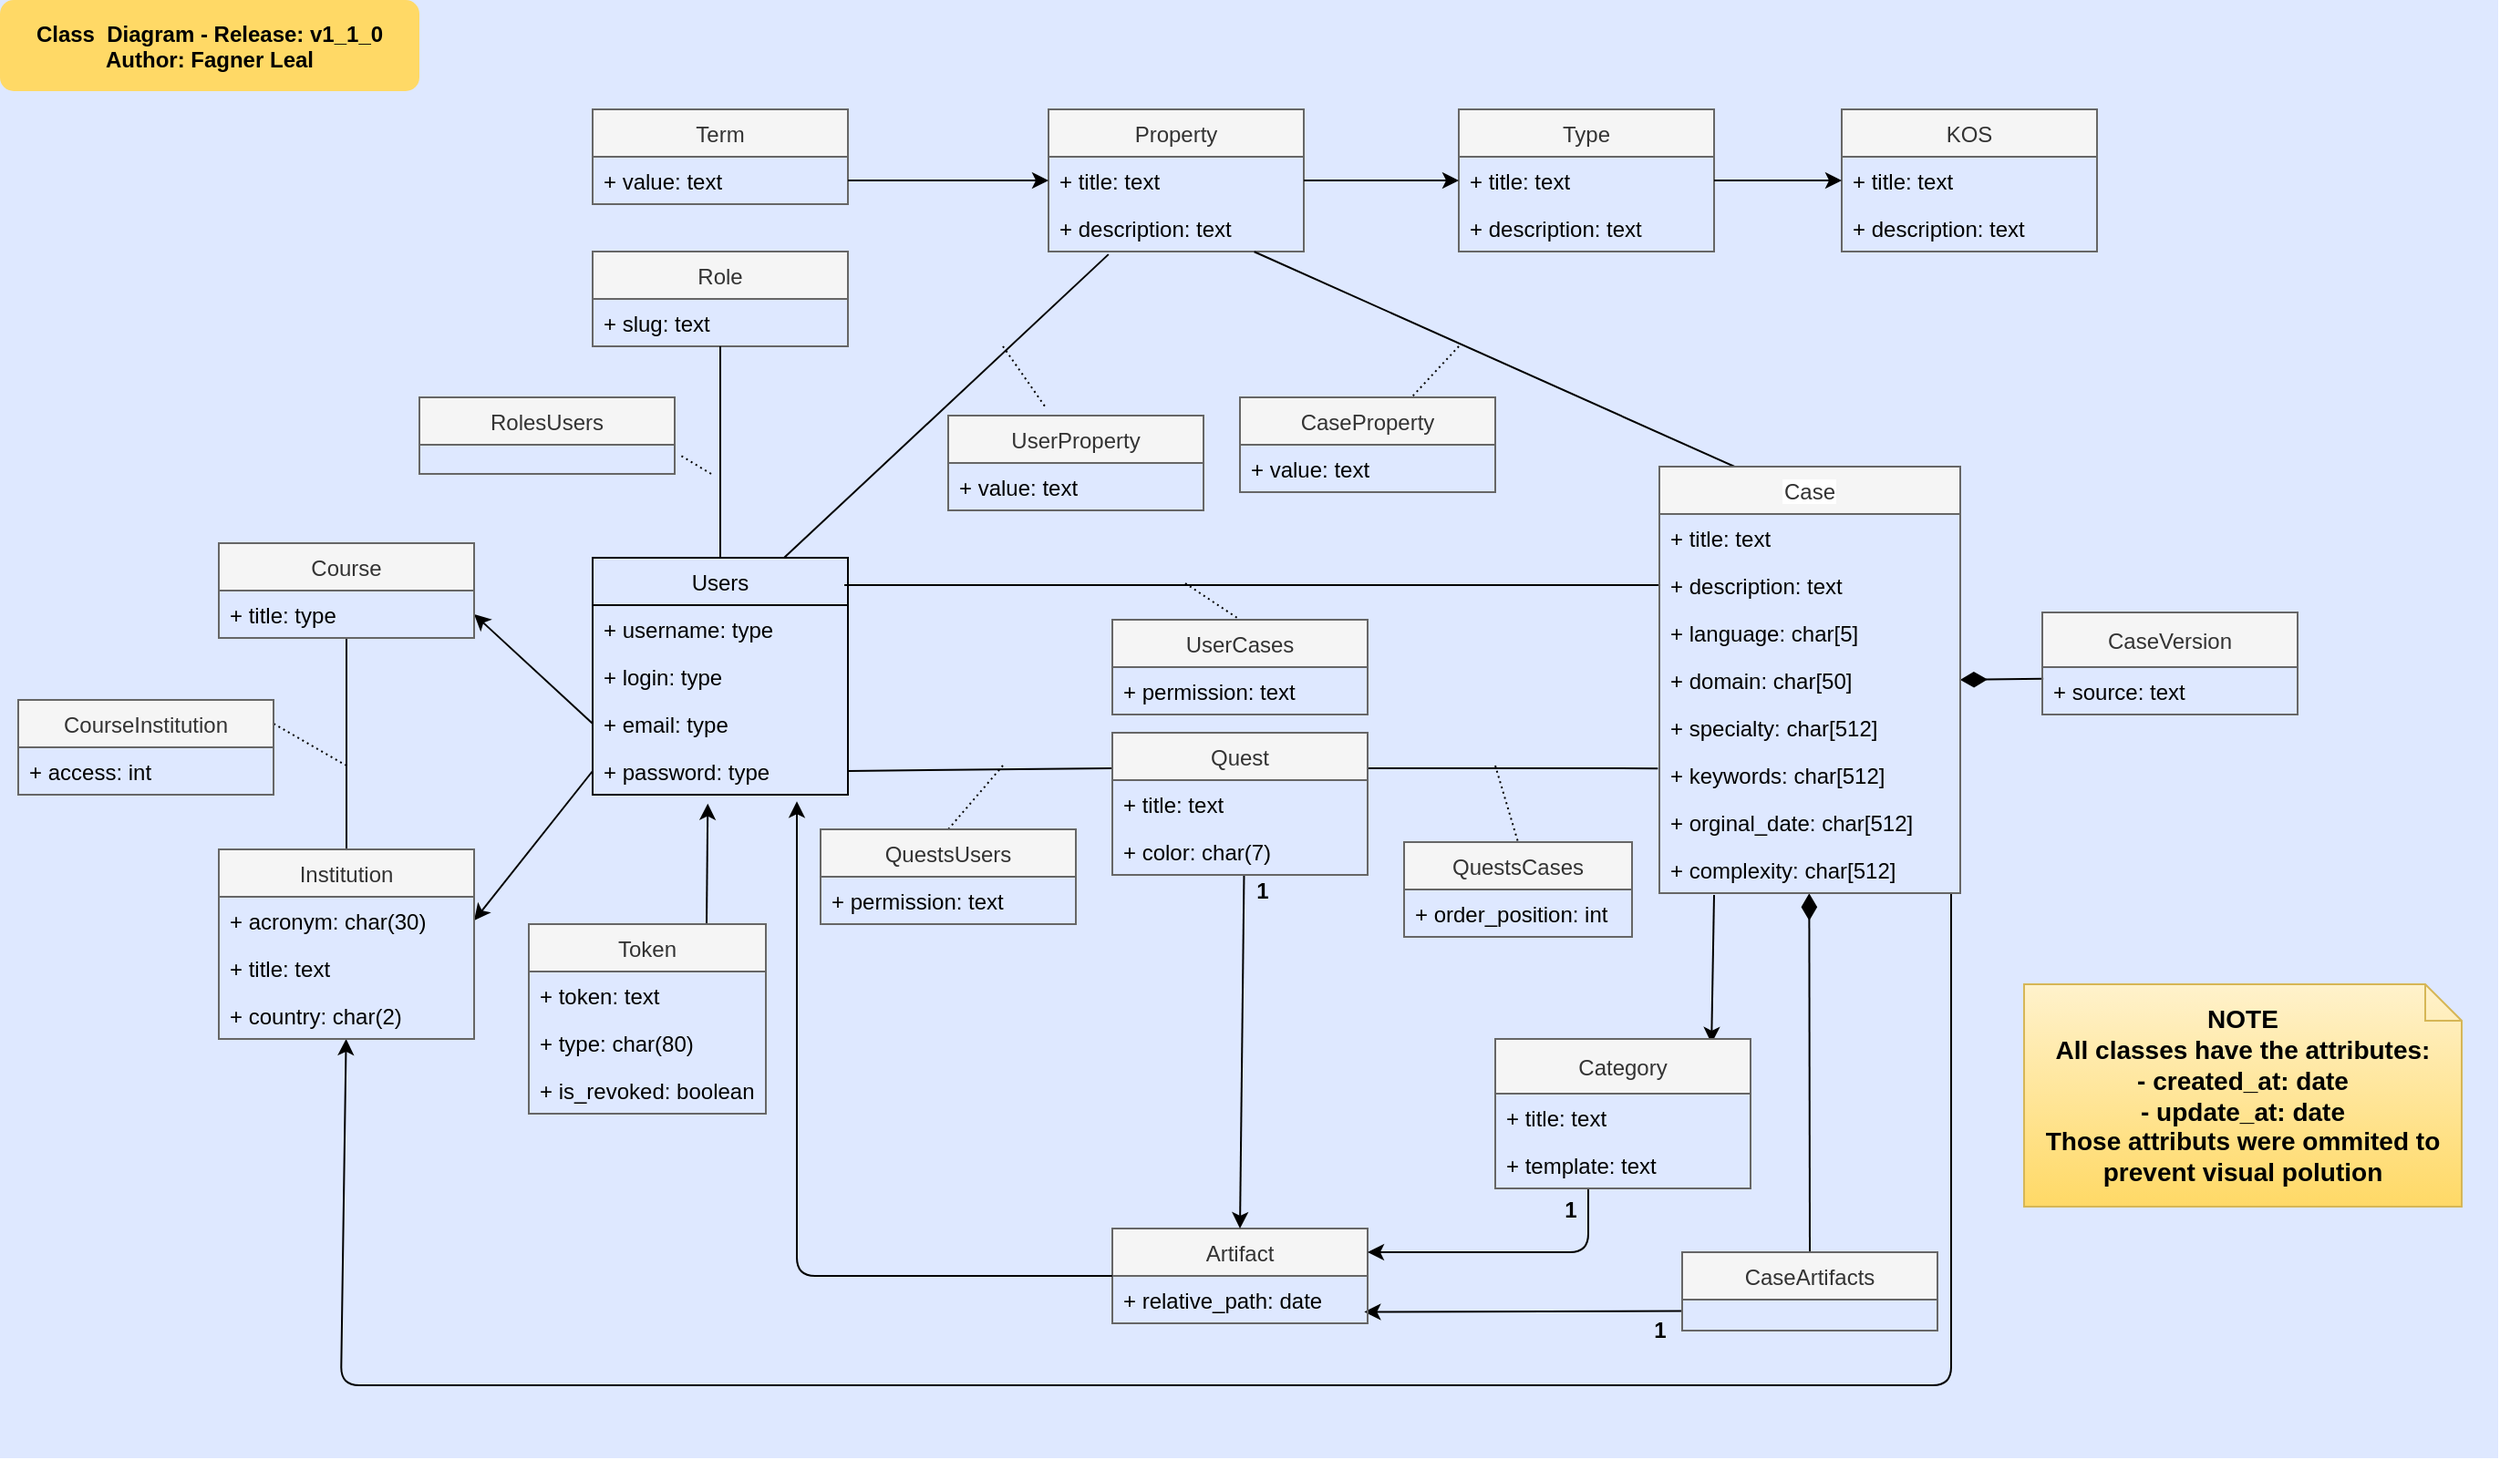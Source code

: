 <mxfile version="13.8.1" type="device"><diagram name="Page-1" id="c4acf3e9-155e-7222-9cf6-157b1a14988f"><mxGraphModel dx="2483" dy="932" grid="1" gridSize="10" guides="1" tooltips="1" connect="1" arrows="1" fold="1" page="1" pageScale="1" pageWidth="850" pageHeight="1100" background="#ffffff" math="0" shadow="0"><root><mxCell id="0"/><mxCell id="1" parent="0"/><mxCell id="ltPf_mcnGNrRVXwkHgvN-47" value="" style="fillColor=#DEE8FF;strokeColor=none" parent="1" vertex="1"><mxGeometry x="-470" y="100" width="1370" height="800" as="geometry"/></mxCell><mxCell id="sUAxRqPN--5q4pYPK_Sp-68" value="Role" style="swimlane;fontStyle=0;childLayout=stackLayout;horizontal=1;startSize=26;fillColor=#f5f5f5;horizontalStack=0;resizeParent=1;resizeParentMax=0;resizeLast=0;collapsible=1;marginBottom=0;strokeColor=#666666;fontColor=#333333;" parent="1" vertex="1"><mxGeometry x="-145" y="238" width="140" height="52" as="geometry"/></mxCell><mxCell id="sUAxRqPN--5q4pYPK_Sp-69" value="+ slug: text" style="text;strokeColor=none;fillColor=none;align=left;verticalAlign=top;spacingLeft=4;spacingRight=4;overflow=hidden;rotatable=0;points=[[0,0.5],[1,0.5]];portConstraint=eastwest;" parent="sUAxRqPN--5q4pYPK_Sp-68" vertex="1"><mxGeometry y="26" width="140" height="26" as="geometry"/></mxCell><mxCell id="sUAxRqPN--5q4pYPK_Sp-77" value="Property" style="swimlane;fontStyle=0;childLayout=stackLayout;horizontal=1;startSize=26;fillColor=#f5f5f5;horizontalStack=0;resizeParent=1;resizeParentMax=0;resizeLast=0;collapsible=1;marginBottom=0;strokeColor=#666666;fontColor=#333333;" parent="1" vertex="1"><mxGeometry x="105" y="160" width="140" height="78" as="geometry"/></mxCell><mxCell id="sUAxRqPN--5q4pYPK_Sp-78" value="+ title: text" style="text;strokeColor=none;fillColor=none;align=left;verticalAlign=top;spacingLeft=4;spacingRight=4;overflow=hidden;rotatable=0;points=[[0,0.5],[1,0.5]];portConstraint=eastwest;" parent="sUAxRqPN--5q4pYPK_Sp-77" vertex="1"><mxGeometry y="26" width="140" height="26" as="geometry"/></mxCell><mxCell id="sUAxRqPN--5q4pYPK_Sp-79" value="+ description: text" style="text;strokeColor=none;fillColor=none;align=left;verticalAlign=top;spacingLeft=4;spacingRight=4;overflow=hidden;rotatable=0;points=[[0,0.5],[1,0.5]];portConstraint=eastwest;" parent="sUAxRqPN--5q4pYPK_Sp-77" vertex="1"><mxGeometry y="52" width="140" height="26" as="geometry"/></mxCell><mxCell id="sUAxRqPN--5q4pYPK_Sp-83" value="Term" style="swimlane;fontStyle=0;childLayout=stackLayout;horizontal=1;startSize=26;fillColor=#f5f5f5;horizontalStack=0;resizeParent=1;resizeParentMax=0;resizeLast=0;collapsible=1;marginBottom=0;strokeColor=#666666;fontColor=#333333;" parent="1" vertex="1"><mxGeometry x="-145" y="160" width="140" height="52" as="geometry"/></mxCell><mxCell id="sUAxRqPN--5q4pYPK_Sp-84" value="+ value: text" style="text;strokeColor=none;fillColor=none;align=left;verticalAlign=top;spacingLeft=4;spacingRight=4;overflow=hidden;rotatable=0;points=[[0,0.5],[1,0.5]];portConstraint=eastwest;" parent="sUAxRqPN--5q4pYPK_Sp-83" vertex="1"><mxGeometry y="26" width="140" height="26" as="geometry"/></mxCell><mxCell id="sUAxRqPN--5q4pYPK_Sp-80" value="Type" style="swimlane;fontStyle=0;childLayout=stackLayout;horizontal=1;startSize=26;fillColor=#f5f5f5;horizontalStack=0;resizeParent=1;resizeParentMax=0;resizeLast=0;collapsible=1;marginBottom=0;strokeColor=#666666;fontColor=#333333;" parent="1" vertex="1"><mxGeometry x="330" y="160" width="140" height="78" as="geometry"/></mxCell><mxCell id="sUAxRqPN--5q4pYPK_Sp-81" value="+ title: text" style="text;strokeColor=none;fillColor=none;align=left;verticalAlign=top;spacingLeft=4;spacingRight=4;overflow=hidden;rotatable=0;points=[[0,0.5],[1,0.5]];portConstraint=eastwest;" parent="sUAxRqPN--5q4pYPK_Sp-80" vertex="1"><mxGeometry y="26" width="140" height="26" as="geometry"/></mxCell><mxCell id="sUAxRqPN--5q4pYPK_Sp-82" value="+ description: text" style="text;strokeColor=none;fillColor=none;align=left;verticalAlign=top;spacingLeft=4;spacingRight=4;overflow=hidden;rotatable=0;points=[[0,0.5],[1,0.5]];portConstraint=eastwest;" parent="sUAxRqPN--5q4pYPK_Sp-80" vertex="1"><mxGeometry y="52" width="140" height="26" as="geometry"/></mxCell><mxCell id="sUAxRqPN--5q4pYPK_Sp-86" value="KOS" style="swimlane;fontStyle=0;childLayout=stackLayout;horizontal=1;startSize=26;fillColor=#f5f5f5;horizontalStack=0;resizeParent=1;resizeParentMax=0;resizeLast=0;collapsible=1;marginBottom=0;strokeColor=#666666;fontColor=#333333;" parent="1" vertex="1"><mxGeometry x="540" y="160" width="140" height="78" as="geometry"/></mxCell><mxCell id="sUAxRqPN--5q4pYPK_Sp-87" value="+ title: text" style="text;strokeColor=none;fillColor=none;align=left;verticalAlign=top;spacingLeft=4;spacingRight=4;overflow=hidden;rotatable=0;points=[[0,0.5],[1,0.5]];portConstraint=eastwest;" parent="sUAxRqPN--5q4pYPK_Sp-86" vertex="1"><mxGeometry y="26" width="140" height="26" as="geometry"/></mxCell><mxCell id="sUAxRqPN--5q4pYPK_Sp-88" value="+ description: text" style="text;strokeColor=none;fillColor=none;align=left;verticalAlign=top;spacingLeft=4;spacingRight=4;overflow=hidden;rotatable=0;points=[[0,0.5],[1,0.5]];portConstraint=eastwest;" parent="sUAxRqPN--5q4pYPK_Sp-86" vertex="1"><mxGeometry y="52" width="140" height="26" as="geometry"/></mxCell><mxCell id="ltPf_mcnGNrRVXwkHgvN-14" value="UserProperty" style="swimlane;fontStyle=0;childLayout=stackLayout;horizontal=1;startSize=26;fillColor=#f5f5f5;horizontalStack=0;resizeParent=1;resizeParentMax=0;resizeLast=0;collapsible=1;marginBottom=0;strokeColor=#666666;fontColor=#333333;" parent="1" vertex="1"><mxGeometry x="50" y="328" width="140" height="52" as="geometry"/></mxCell><mxCell id="ltPf_mcnGNrRVXwkHgvN-15" value="+ value: text" style="text;strokeColor=none;fillColor=none;align=left;verticalAlign=top;spacingLeft=4;spacingRight=4;overflow=hidden;rotatable=0;points=[[0,0.5],[1,0.5]];portConstraint=eastwest;" parent="ltPf_mcnGNrRVXwkHgvN-14" vertex="1"><mxGeometry y="26" width="140" height="26" as="geometry"/></mxCell><mxCell id="sUAxRqPN--5q4pYPK_Sp-10" value="" style="endArrow=diamondThin;endFill=1;endSize=12;html=1;exitX=0.5;exitY=0;exitDx=0;exitDy=0;entryX=0.498;entryY=1.006;entryDx=0;entryDy=0;entryPerimeter=0;" parent="1" source="sUAxRqPN--5q4pYPK_Sp-15" target="nv-oh9yCCC0227xtqOuW-4" edge="1"><mxGeometry width="160" relative="1" as="geometry"><mxPoint x="385" y="360" as="sourcePoint"/><mxPoint x="478" y="588" as="targetPoint"/></mxGeometry></mxCell><mxCell id="sUAxRqPN--5q4pYPK_Sp-29" value="" style="endArrow=none;endFill=0;endSize=12;html=1;exitX=0.5;exitY=0;exitDx=0;exitDy=0;" parent="1" source="sUAxRqPN--5q4pYPK_Sp-25" target="sUAxRqPN--5q4pYPK_Sp-27" edge="1"><mxGeometry width="160" relative="1" as="geometry"><mxPoint x="-580" y="484.5" as="sourcePoint"/><mxPoint x="-420" y="484.5" as="targetPoint"/></mxGeometry></mxCell><mxCell id="sUAxRqPN--5q4pYPK_Sp-34" value="" style="endArrow=none;html=1;rounded=0;dashed=1;dashPattern=1 2;entryX=1;entryY=0.25;entryDx=0;entryDy=0;" parent="1" target="sUAxRqPN--5q4pYPK_Sp-30" edge="1"><mxGeometry relative="1" as="geometry"><mxPoint x="-280" y="520" as="sourcePoint"/><mxPoint x="-320.0" y="502" as="targetPoint"/></mxGeometry></mxCell><mxCell id="sUAxRqPN--5q4pYPK_Sp-35" value="" style="resizable=0;html=1;align=left;verticalAlign=bottom;" parent="sUAxRqPN--5q4pYPK_Sp-34" connectable="0" vertex="1"><mxGeometry x="-1" relative="1" as="geometry"/></mxCell><mxCell id="sUAxRqPN--5q4pYPK_Sp-36" value="" style="resizable=0;html=1;align=right;verticalAlign=bottom;" parent="sUAxRqPN--5q4pYPK_Sp-34" connectable="0" vertex="1"><mxGeometry x="1" relative="1" as="geometry"/></mxCell><mxCell id="sUAxRqPN--5q4pYPK_Sp-37" value="" style="endArrow=none;html=1;rounded=0;exitX=1;exitY=0.5;exitDx=0;exitDy=0;entryX=0;entryY=0.5;entryDx=0;entryDy=0;endFill=0;startArrow=classic;startFill=1;" parent="1" source="sUAxRqPN--5q4pYPK_Sp-26" target="ltPf_mcnGNrRVXwkHgvN-8" edge="1"><mxGeometry relative="1" as="geometry"><mxPoint x="130" y="502" as="sourcePoint"/><mxPoint x="290" y="502" as="targetPoint"/></mxGeometry></mxCell><mxCell id="sUAxRqPN--5q4pYPK_Sp-38" value="" style="endArrow=none;html=1;rounded=0;exitX=1;exitY=0.5;exitDx=0;exitDy=0;entryX=0;entryY=0.5;entryDx=0;entryDy=0;startArrow=classic;startFill=1;" parent="1" source="sUAxRqPN--5q4pYPK_Sp-28" target="ltPf_mcnGNrRVXwkHgvN-7" edge="1"><mxGeometry relative="1" as="geometry"><mxPoint x="10" y="572" as="sourcePoint"/><mxPoint x="-15.714" y="494" as="targetPoint"/></mxGeometry></mxCell><mxCell id="sUAxRqPN--5q4pYPK_Sp-41" value="" style="endArrow=none;endFill=0;endSize=12;html=1;entryX=0;entryY=0.5;entryDx=0;entryDy=0;exitX=0.986;exitY=0.115;exitDx=0;exitDy=0;exitPerimeter=0;" parent="1" source="sUAxRqPN--5q4pYPK_Sp-18" target="sUAxRqPN--5q4pYPK_Sp-3" edge="1"><mxGeometry width="160" relative="1" as="geometry"><mxPoint x="10" y="480" as="sourcePoint"/><mxPoint x="50" y="566.0" as="targetPoint"/></mxGeometry></mxCell><mxCell id="sUAxRqPN--5q4pYPK_Sp-45" value="" style="endArrow=none;html=1;rounded=0;dashed=1;dashPattern=1 2;entryX=0.5;entryY=0;entryDx=0;entryDy=0;" parent="1" target="sUAxRqPN--5q4pYPK_Sp-39" edge="1"><mxGeometry relative="1" as="geometry"><mxPoint x="180" y="420" as="sourcePoint"/><mxPoint x="245" y="510" as="targetPoint"/><Array as="points"/></mxGeometry></mxCell><mxCell id="sUAxRqPN--5q4pYPK_Sp-46" value="" style="resizable=0;html=1;align=left;verticalAlign=bottom;" parent="sUAxRqPN--5q4pYPK_Sp-45" connectable="0" vertex="1"><mxGeometry x="-1" relative="1" as="geometry"/></mxCell><mxCell id="sUAxRqPN--5q4pYPK_Sp-47" value="" style="resizable=0;html=1;align=right;verticalAlign=bottom;" parent="sUAxRqPN--5q4pYPK_Sp-45" connectable="0" vertex="1"><mxGeometry x="1" relative="1" as="geometry"/></mxCell><mxCell id="sUAxRqPN--5q4pYPK_Sp-59" value="" style="endArrow=none;endFill=0;endSize=12;html=1;entryX=1;entryY=0.25;entryDx=0;entryDy=0;exitX=-0.005;exitY=0.368;exitDx=0;exitDy=0;exitPerimeter=0;" parent="1" source="sUAxRqPN--5q4pYPK_Sp-7" target="sUAxRqPN--5q4pYPK_Sp-50" edge="1"><mxGeometry width="160" relative="1" as="geometry"><mxPoint x="440" y="520" as="sourcePoint"/><mxPoint x="280" y="523" as="targetPoint"/></mxGeometry></mxCell><mxCell id="sUAxRqPN--5q4pYPK_Sp-63" value="" style="endArrow=none;html=1;rounded=0;dashed=1;dashPattern=1 2;entryX=0.5;entryY=0;entryDx=0;entryDy=0;" parent="1" target="sUAxRqPN--5q4pYPK_Sp-61" edge="1"><mxGeometry relative="1" as="geometry"><mxPoint x="350" y="520" as="sourcePoint"/><mxPoint x="695" y="524" as="targetPoint"/><Array as="points"/></mxGeometry></mxCell><mxCell id="sUAxRqPN--5q4pYPK_Sp-64" value="" style="resizable=0;html=1;align=left;verticalAlign=bottom;" parent="sUAxRqPN--5q4pYPK_Sp-63" connectable="0" vertex="1"><mxGeometry x="-1" relative="1" as="geometry"/></mxCell><mxCell id="sUAxRqPN--5q4pYPK_Sp-65" value="" style="resizable=0;html=1;align=right;verticalAlign=bottom;" parent="sUAxRqPN--5q4pYPK_Sp-63" connectable="0" vertex="1"><mxGeometry x="1" relative="1" as="geometry"/></mxCell><mxCell id="sUAxRqPN--5q4pYPK_Sp-70" value="" style="endArrow=none;endFill=0;endSize=12;html=1;exitX=0.5;exitY=0;exitDx=0;exitDy=0;entryX=0.5;entryY=1;entryDx=0;entryDy=0;" parent="1" source="sUAxRqPN--5q4pYPK_Sp-18" target="sUAxRqPN--5q4pYPK_Sp-68" edge="1"><mxGeometry width="160" relative="1" as="geometry"><mxPoint x="5" y="481" as="sourcePoint"/><mxPoint x="-75" y="330" as="targetPoint"/></mxGeometry></mxCell><mxCell id="sUAxRqPN--5q4pYPK_Sp-73" value="" style="endArrow=none;html=1;rounded=0;dashed=1;dashPattern=1 2;entryX=1.019;entryY=0.213;entryDx=0;entryDy=0;entryPerimeter=0;" parent="1" edge="1"><mxGeometry relative="1" as="geometry"><mxPoint x="-80" y="360" as="sourcePoint"/><mxPoint x="-97.34" y="349.538" as="targetPoint"/><Array as="points"/></mxGeometry></mxCell><mxCell id="sUAxRqPN--5q4pYPK_Sp-74" value="" style="resizable=0;html=1;align=left;verticalAlign=bottom;" parent="sUAxRqPN--5q4pYPK_Sp-73" connectable="0" vertex="1"><mxGeometry x="-1" relative="1" as="geometry"/></mxCell><mxCell id="sUAxRqPN--5q4pYPK_Sp-75" value="" style="resizable=0;html=1;align=right;verticalAlign=bottom;" parent="sUAxRqPN--5q4pYPK_Sp-73" connectable="0" vertex="1"><mxGeometry x="1" relative="1" as="geometry"/></mxCell><mxCell id="ltPf_mcnGNrRVXwkHgvN-1" value="" style="endArrow=classic;endFill=1;endSize=6;html=1;entryX=0;entryY=0.5;entryDx=0;entryDy=0;exitX=1;exitY=0.5;exitDx=0;exitDy=0;" parent="1" source="sUAxRqPN--5q4pYPK_Sp-78" target="sUAxRqPN--5q4pYPK_Sp-81" edge="1"><mxGeometry width="160" relative="1" as="geometry"><mxPoint x="550" y="473" as="sourcePoint"/><mxPoint x="760" y="499" as="targetPoint"/></mxGeometry></mxCell><mxCell id="ltPf_mcnGNrRVXwkHgvN-2" value="" style="endArrow=classic;endFill=1;endSize=6;html=1;exitX=1;exitY=0.5;exitDx=0;exitDy=0;entryX=0;entryY=0.5;entryDx=0;entryDy=0;startArrow=none;startFill=0;" parent="1" source="sUAxRqPN--5q4pYPK_Sp-81" target="sUAxRqPN--5q4pYPK_Sp-87" edge="1"><mxGeometry width="160" relative="1" as="geometry"><mxPoint x="320" y="347" as="sourcePoint"/><mxPoint x="625" y="347" as="targetPoint"/></mxGeometry></mxCell><mxCell id="ltPf_mcnGNrRVXwkHgvN-3" value="" style="endArrow=classic;endFill=1;endSize=6;html=1;" parent="1" edge="1"><mxGeometry width="160" relative="1" as="geometry"><mxPoint x="-5" y="199" as="sourcePoint"/><mxPoint x="105" y="199" as="targetPoint"/></mxGeometry></mxCell><mxCell id="ltPf_mcnGNrRVXwkHgvN-4" value="" style="endArrow=none;endFill=0;endSize=12;html=1;exitX=0.25;exitY=0;exitDx=0;exitDy=0;entryX=0.806;entryY=1.005;entryDx=0;entryDy=0;entryPerimeter=0;" parent="1" source="sUAxRqPN--5q4pYPK_Sp-1" target="sUAxRqPN--5q4pYPK_Sp-79" edge="1"><mxGeometry width="160" relative="1" as="geometry"><mxPoint x="650" y="269" as="sourcePoint"/><mxPoint x="310.7" y="288.724" as="targetPoint"/></mxGeometry></mxCell><mxCell id="ltPf_mcnGNrRVXwkHgvN-5" value="" style="endArrow=none;endFill=0;endSize=12;html=1;exitX=0.75;exitY=0;exitDx=0;exitDy=0;entryX=0.235;entryY=1.06;entryDx=0;entryDy=0;entryPerimeter=0;" parent="1" source="sUAxRqPN--5q4pYPK_Sp-18" target="sUAxRqPN--5q4pYPK_Sp-79" edge="1"><mxGeometry width="160" relative="1" as="geometry"><mxPoint x="415" y="429" as="sourcePoint"/><mxPoint x="258.347" y="318" as="targetPoint"/></mxGeometry></mxCell><mxCell id="ltPf_mcnGNrRVXwkHgvN-33" value="&lt;b&gt;1&lt;/b&gt;" style="edgeLabel;html=1;align=center;verticalAlign=middle;resizable=0;points=[];fontSize=14;labelBackgroundColor=#ffffff;" parent="ltPf_mcnGNrRVXwkHgvN-5" vertex="1" connectable="0"><mxGeometry x="0.611" y="-6" relative="1" as="geometry"><mxPoint x="366.77" y="88.52" as="offset"/></mxGeometry></mxCell><mxCell id="ltPf_mcnGNrRVXwkHgvN-11" value="" style="endArrow=none;html=1;rounded=0;dashed=1;dashPattern=1 2;" parent="1" target="ltPf_mcnGNrRVXwkHgvN-9" edge="1"><mxGeometry relative="1" as="geometry"><mxPoint x="330" y="290" as="sourcePoint"/><mxPoint x="245" y="520" as="targetPoint"/><Array as="points"/></mxGeometry></mxCell><mxCell id="ltPf_mcnGNrRVXwkHgvN-12" value="" style="resizable=0;html=1;align=left;verticalAlign=bottom;" parent="ltPf_mcnGNrRVXwkHgvN-11" connectable="0" vertex="1"><mxGeometry x="-1" relative="1" as="geometry"/></mxCell><mxCell id="ltPf_mcnGNrRVXwkHgvN-13" value="" style="resizable=0;html=1;align=right;verticalAlign=bottom;" parent="ltPf_mcnGNrRVXwkHgvN-11" connectable="0" vertex="1"><mxGeometry x="1" relative="1" as="geometry"/></mxCell><mxCell id="sUAxRqPN--5q4pYPK_Sp-18" value="Users" style="swimlane;fontStyle=0;childLayout=stackLayout;horizontal=1;startSize=26;fillColor=none;horizontalStack=0;resizeParent=1;resizeParentMax=0;resizeLast=0;collapsible=1;marginBottom=0;" parent="1" vertex="1"><mxGeometry x="-145" y="406" width="140" height="130" as="geometry"/></mxCell><mxCell id="sUAxRqPN--5q4pYPK_Sp-24" value="+ username: type" style="text;strokeColor=none;fillColor=none;align=left;verticalAlign=top;spacingLeft=4;spacingRight=4;overflow=hidden;rotatable=0;points=[[0,0.5],[1,0.5]];portConstraint=eastwest;" parent="sUAxRqPN--5q4pYPK_Sp-18" vertex="1"><mxGeometry y="26" width="140" height="26" as="geometry"/></mxCell><mxCell id="ltPf_mcnGNrRVXwkHgvN-6" value="+ login: type" style="text;strokeColor=none;fillColor=none;align=left;verticalAlign=top;spacingLeft=4;spacingRight=4;overflow=hidden;rotatable=0;points=[[0,0.5],[1,0.5]];portConstraint=eastwest;" parent="sUAxRqPN--5q4pYPK_Sp-18" vertex="1"><mxGeometry y="52" width="140" height="26" as="geometry"/></mxCell><mxCell id="ltPf_mcnGNrRVXwkHgvN-7" value="+ email: type" style="text;strokeColor=none;fillColor=none;align=left;verticalAlign=top;spacingLeft=4;spacingRight=4;overflow=hidden;rotatable=0;points=[[0,0.5],[1,0.5]];portConstraint=eastwest;" parent="sUAxRqPN--5q4pYPK_Sp-18" vertex="1"><mxGeometry y="78" width="140" height="26" as="geometry"/></mxCell><mxCell id="ltPf_mcnGNrRVXwkHgvN-8" value="+ password: type" style="text;strokeColor=none;fillColor=none;align=left;verticalAlign=top;spacingLeft=4;spacingRight=4;overflow=hidden;rotatable=0;points=[[0,0.5],[1,0.5]];portConstraint=eastwest;" parent="sUAxRqPN--5q4pYPK_Sp-18" vertex="1"><mxGeometry y="104" width="140" height="26" as="geometry"/></mxCell><mxCell id="ltPf_mcnGNrRVXwkHgvN-16" value="" style="endArrow=none;html=1;rounded=0;dashed=1;dashPattern=1 2;entryX=0.379;entryY=-0.096;entryDx=0;entryDy=0;entryPerimeter=0;" parent="1" target="ltPf_mcnGNrRVXwkHgvN-14" edge="1"><mxGeometry relative="1" as="geometry"><mxPoint x="80" y="290" as="sourcePoint"/><mxPoint x="210" y="290" as="targetPoint"/><Array as="points"/></mxGeometry></mxCell><mxCell id="ltPf_mcnGNrRVXwkHgvN-17" value="" style="resizable=0;html=1;align=left;verticalAlign=bottom;" parent="ltPf_mcnGNrRVXwkHgvN-16" connectable="0" vertex="1"><mxGeometry x="-1" relative="1" as="geometry"/></mxCell><mxCell id="ltPf_mcnGNrRVXwkHgvN-18" value="" style="resizable=0;html=1;align=right;verticalAlign=bottom;" parent="ltPf_mcnGNrRVXwkHgvN-16" connectable="0" vertex="1"><mxGeometry x="1" relative="1" as="geometry"/></mxCell><mxCell id="ltPf_mcnGNrRVXwkHgvN-31" value="" style="endArrow=none;endFill=0;endSize=12;html=1;entryX=0;entryY=0.25;entryDx=0;entryDy=0;exitX=1;exitY=0.5;exitDx=0;exitDy=0;" parent="1" source="ltPf_mcnGNrRVXwkHgvN-8" target="sUAxRqPN--5q4pYPK_Sp-50" edge="1"><mxGeometry width="160" relative="1" as="geometry"><mxPoint x="415" y="507" as="sourcePoint"/><mxPoint x="300" y="585.0" as="targetPoint"/></mxGeometry></mxCell><mxCell id="sUAxRqPN--5q4pYPK_Sp-39" value="UserCases" style="swimlane;fontStyle=0;childLayout=stackLayout;horizontal=1;startSize=26;fillColor=#f5f5f5;horizontalStack=0;resizeParent=1;resizeParentMax=0;resizeLast=0;collapsible=1;marginBottom=0;strokeColor=#666666;fontColor=#333333;" parent="1" vertex="1"><mxGeometry x="140" y="440" width="140" height="52" as="geometry"/></mxCell><mxCell id="sUAxRqPN--5q4pYPK_Sp-40" value="+ permission: text" style="text;strokeColor=none;fillColor=none;align=left;verticalAlign=top;spacingLeft=4;spacingRight=4;overflow=hidden;rotatable=0;points=[[0,0.5],[1,0.5]];portConstraint=eastwest;" parent="sUAxRqPN--5q4pYPK_Sp-39" vertex="1"><mxGeometry y="26" width="140" height="26" as="geometry"/></mxCell><mxCell id="ltPf_mcnGNrRVXwkHgvN-36" value="" style="endArrow=none;html=1;rounded=0;dashed=1;dashPattern=1 2;entryX=0.5;entryY=0;entryDx=0;entryDy=0;" parent="1" target="ltPf_mcnGNrRVXwkHgvN-34" edge="1"><mxGeometry relative="1" as="geometry"><mxPoint x="80" y="520" as="sourcePoint"/><mxPoint x="345" y="590" as="targetPoint"/><Array as="points"/></mxGeometry></mxCell><mxCell id="ltPf_mcnGNrRVXwkHgvN-37" value="" style="resizable=0;html=1;align=left;verticalAlign=bottom;" parent="ltPf_mcnGNrRVXwkHgvN-36" connectable="0" vertex="1"><mxGeometry x="-1" relative="1" as="geometry"/></mxCell><mxCell id="ltPf_mcnGNrRVXwkHgvN-38" value="" style="resizable=0;html=1;align=right;verticalAlign=bottom;" parent="ltPf_mcnGNrRVXwkHgvN-36" connectable="0" vertex="1"><mxGeometry x="1" relative="1" as="geometry"><mxPoint x="-420" y="-186" as="offset"/></mxGeometry></mxCell><mxCell id="ltPf_mcnGNrRVXwkHgvN-48" value="Class  Diagram - Release: v1_1_0&#xA;Author: Fagner Leal" style="rounded=1;fontStyle=1;fillColor=#FFD966;strokeColor=none" parent="1" vertex="1"><mxGeometry x="-470" y="100" width="230" height="50" as="geometry"/></mxCell><mxCell id="ltPf_mcnGNrRVXwkHgvN-49" value="&lt;div&gt;&lt;b&gt;NOTE&lt;/b&gt;&lt;/div&gt;&lt;div&gt;&lt;b&gt;All classes have the attributes:&lt;/b&gt;&lt;/div&gt;&lt;div&gt;&lt;b&gt;- created_at: date&lt;/b&gt;&lt;/div&gt;&lt;div&gt;&lt;b&gt;- update_at: date&lt;/b&gt;&lt;/div&gt;&lt;div&gt;&lt;b&gt;Those attributs were ommited to prevent visual polution&lt;/b&gt;&lt;br&gt;&lt;/div&gt;" style="shape=note;size=20;whiteSpace=wrap;html=1;fillColor=#fff2cc;fontSize=14;gradientColor=#ffd966;strokeColor=#d6b656;" parent="1" vertex="1"><mxGeometry x="640" y="640" width="240" height="122" as="geometry"/></mxCell><mxCell id="rxB0pewscnfSwpeUuFem-4" value="" style="endArrow=classic;endFill=1;html=1;entryX=0.987;entryY=0.76;entryDx=0;entryDy=0;startArrow=none;startFill=0;entryPerimeter=0;exitX=0;exitY=0.75;exitDx=0;exitDy=0;" parent="1" edge="1" source="sUAxRqPN--5q4pYPK_Sp-15"><mxGeometry width="160" relative="1" as="geometry"><mxPoint x="480" y="820" as="sourcePoint"/><mxPoint x="278.18" y="819.76" as="targetPoint"/></mxGeometry></mxCell><mxCell id="nv-oh9yCCC0227xtqOuW-51" value="&lt;font style=&quot;font-size: 12px&quot;&gt;&lt;b&gt;1&lt;/b&gt;&lt;/font&gt;" style="edgeLabel;html=1;align=center;verticalAlign=middle;resizable=0;points=[];labelBackgroundColor=none;" vertex="1" connectable="0" parent="rxB0pewscnfSwpeUuFem-4"><mxGeometry x="-0.765" y="-3" relative="1" as="geometry"><mxPoint x="7.51" y="13.69" as="offset"/></mxGeometry></mxCell><mxCell id="rxB0pewscnfSwpeUuFem-1" value="Artifact" style="swimlane;fontStyle=0;childLayout=stackLayout;horizontal=1;startSize=26;fillColor=#f5f5f5;horizontalStack=0;resizeParent=1;resizeParentMax=0;resizeLast=0;collapsible=1;marginBottom=0;shadow=0;strokeColor=#666666;fontColor=#333333;" parent="1" vertex="1"><mxGeometry x="140" y="774" width="140" height="52" as="geometry"/></mxCell><mxCell id="rxB0pewscnfSwpeUuFem-3" value="+ relative_path: date" style="text;align=left;verticalAlign=top;spacingLeft=4;spacingRight=4;overflow=hidden;rotatable=0;points=[[0,0.5],[1,0.5]];portConstraint=eastwest;shadow=1;" parent="rxB0pewscnfSwpeUuFem-1" vertex="1"><mxGeometry y="26" width="140" height="26" as="geometry"/></mxCell><mxCell id="rxB0pewscnfSwpeUuFem-7" value="" style="endArrow=classic;endFill=1;html=1;entryX=0.5;entryY=0;entryDx=0;entryDy=0;startArrow=none;startFill=0;exitX=0.516;exitY=0.986;exitDx=0;exitDy=0;exitPerimeter=0;" parent="1" source="nv-oh9yCCC0227xtqOuW-54" target="rxB0pewscnfSwpeUuFem-1" edge="1"><mxGeometry width="160" relative="1" as="geometry"><mxPoint x="490" y="823" as="sourcePoint"/><mxPoint x="290" y="823" as="targetPoint"/></mxGeometry></mxCell><mxCell id="nv-oh9yCCC0227xtqOuW-53" value="&lt;font style=&quot;font-size: 12px&quot;&gt;&lt;b&gt;1&lt;/b&gt;&lt;/font&gt;" style="edgeLabel;html=1;align=center;verticalAlign=middle;resizable=0;points=[];labelBackgroundColor=none;" vertex="1" connectable="0" parent="rxB0pewscnfSwpeUuFem-7"><mxGeometry x="-0.589" y="3" relative="1" as="geometry"><mxPoint x="7" y="-30.53" as="offset"/></mxGeometry></mxCell><mxCell id="nv-oh9yCCC0227xtqOuW-7" value="" style="endArrow=none;endFill=0;html=1;startArrow=classic;startFill=1;" edge="1" parent="1" source="ltPf_mcnGNrRVXwkHgvN-51"><mxGeometry width="160" relative="1" as="geometry"><mxPoint x="-130" y="540" as="sourcePoint"/><mxPoint x="600" y="590" as="targetPoint"/><Array as="points"><mxPoint x="-283" y="860"/><mxPoint x="600" y="860"/></Array></mxGeometry></mxCell><mxCell id="ltPf_mcnGNrRVXwkHgvN-9" value="CaseProperty" style="swimlane;fontStyle=0;childLayout=stackLayout;horizontal=1;startSize=26;fillColor=#f5f5f5;horizontalStack=0;resizeParent=1;resizeParentMax=0;resizeLast=0;collapsible=1;marginBottom=0;strokeColor=#666666;fontColor=#333333;" parent="1" vertex="1"><mxGeometry x="210" y="318" width="140" height="52" as="geometry"/></mxCell><mxCell id="ltPf_mcnGNrRVXwkHgvN-10" value="+ value: text" style="text;strokeColor=none;fillColor=none;align=left;verticalAlign=top;spacingLeft=4;spacingRight=4;overflow=hidden;rotatable=0;points=[[0,0.5],[1,0.5]];portConstraint=eastwest;" parent="ltPf_mcnGNrRVXwkHgvN-9" vertex="1"><mxGeometry y="26" width="140" height="26" as="geometry"/></mxCell><mxCell id="nv-oh9yCCC0227xtqOuW-11" value="" style="endArrow=none;html=1;endFill=0;endSize=12;exitX=1;exitY=0.5;exitDx=0;exitDy=0;entryX=0.004;entryY=0.245;entryDx=0;entryDy=0;entryPerimeter=0;startArrow=diamondThin;startFill=1;startSize=12;" edge="1" parent="1" source="sUAxRqPN--5q4pYPK_Sp-1" target="sUAxRqPN--5q4pYPK_Sp-12"><mxGeometry width="50" height="50" relative="1" as="geometry"><mxPoint x="670" y="520" as="sourcePoint"/><mxPoint x="720" y="470" as="targetPoint"/></mxGeometry></mxCell><mxCell id="nv-oh9yCCC0227xtqOuW-23" value="" style="endArrow=none;html=1;exitX=1;exitY=0.25;exitDx=0;exitDy=0;startArrow=classic;startFill=1;" edge="1" parent="1" source="rxB0pewscnfSwpeUuFem-1"><mxGeometry width="50" height="50" relative="1" as="geometry"><mxPoint x="740" y="590" as="sourcePoint"/><mxPoint x="401" y="752" as="targetPoint"/><Array as="points"><mxPoint x="401" y="787"/></Array></mxGeometry></mxCell><mxCell id="nv-oh9yCCC0227xtqOuW-52" value="&lt;font style=&quot;font-size: 12px&quot;&gt;&lt;b&gt;1&lt;/b&gt;&lt;/font&gt;" style="edgeLabel;html=1;align=center;verticalAlign=middle;resizable=0;points=[];labelBackgroundColor=none;" vertex="1" connectable="0" parent="nv-oh9yCCC0227xtqOuW-23"><mxGeometry x="0.035" y="-3" relative="1" as="geometry"><mxPoint x="30" y="-26" as="offset"/></mxGeometry></mxCell><mxCell id="nv-oh9yCCC0227xtqOuW-42" value="" style="endArrow=none;html=1;exitX=0.847;exitY=0.03;exitDx=0;exitDy=0;endFill=0;startArrow=classic;startFill=1;endSize=6;startSize=6;exitPerimeter=0;" edge="1" parent="1" source="nv-oh9yCCC0227xtqOuW-18"><mxGeometry width="50" height="50" relative="1" as="geometry"><mxPoint x="720" y="810" as="sourcePoint"/><mxPoint x="470" y="591" as="targetPoint"/></mxGeometry></mxCell><mxCell id="nv-oh9yCCC0227xtqOuW-44" value="" style="endArrow=classic;html=1;exitX=0;exitY=0.5;exitDx=0;exitDy=0;entryX=0.8;entryY=1.141;entryDx=0;entryDy=0;entryPerimeter=0;endFill=1;" edge="1" parent="1" source="rxB0pewscnfSwpeUuFem-1" target="ltPf_mcnGNrRVXwkHgvN-8"><mxGeometry width="50" height="50" relative="1" as="geometry"><mxPoint x="-60" y="760" as="sourcePoint"/><mxPoint x="-10" y="710" as="targetPoint"/><Array as="points"><mxPoint x="-33" y="800"/></Array></mxGeometry></mxCell><mxCell id="sUAxRqPN--5q4pYPK_Sp-50" value="Quest" style="swimlane;fontStyle=0;childLayout=stackLayout;horizontal=1;startSize=26;fillColor=#f5f5f5;horizontalStack=0;resizeParent=1;resizeParentMax=0;resizeLast=0;collapsible=1;marginBottom=0;strokeColor=#666666;fontColor=#333333;" parent="1" vertex="1"><mxGeometry x="140" y="502" width="140" height="78" as="geometry"/></mxCell><mxCell id="sUAxRqPN--5q4pYPK_Sp-51" value="+ title: text" style="text;strokeColor=none;fillColor=none;align=left;verticalAlign=top;spacingLeft=4;spacingRight=4;overflow=hidden;rotatable=0;points=[[0,0.5],[1,0.5]];portConstraint=eastwest;" parent="sUAxRqPN--5q4pYPK_Sp-50" vertex="1"><mxGeometry y="26" width="140" height="26" as="geometry"/></mxCell><mxCell id="nv-oh9yCCC0227xtqOuW-54" value="+ color: char(7)" style="text;strokeColor=none;fillColor=none;align=left;verticalAlign=top;spacingLeft=4;spacingRight=4;overflow=hidden;rotatable=0;points=[[0,0.5],[1,0.5]];portConstraint=eastwest;" vertex="1" parent="sUAxRqPN--5q4pYPK_Sp-50"><mxGeometry y="52" width="140" height="26" as="geometry"/></mxCell><mxCell id="ltPf_mcnGNrRVXwkHgvN-34" value="QuestsUsers" style="swimlane;fontStyle=0;childLayout=stackLayout;horizontal=1;startSize=26;fillColor=#f5f5f5;horizontalStack=0;resizeParent=1;resizeParentMax=0;resizeLast=0;collapsible=1;marginBottom=0;strokeColor=#666666;fontColor=#333333;" parent="1" vertex="1"><mxGeometry x="-20" y="555" width="140" height="52" as="geometry"/></mxCell><mxCell id="ltPf_mcnGNrRVXwkHgvN-35" value="+ permission: text" style="text;strokeColor=none;fillColor=none;align=left;verticalAlign=top;spacingLeft=4;spacingRight=4;overflow=hidden;rotatable=0;points=[[0,0.5],[1,0.5]];portConstraint=eastwest;" parent="ltPf_mcnGNrRVXwkHgvN-34" vertex="1"><mxGeometry y="26" width="140" height="26" as="geometry"/></mxCell><mxCell id="sUAxRqPN--5q4pYPK_Sp-71" value="RolesUsers" style="swimlane;fontStyle=0;childLayout=stackLayout;horizontal=1;startSize=26;fillColor=#f5f5f5;horizontalStack=0;resizeParent=1;resizeParentMax=0;resizeLast=0;collapsible=1;marginBottom=0;strokeColor=#666666;fontColor=#333333;" parent="1" vertex="1"><mxGeometry x="-240" y="318" width="140" height="42" as="geometry"/></mxCell><mxCell id="nv-oh9yCCC0227xtqOuW-64" value="" style="endArrow=classic;html=1;entryX=0.451;entryY=1.186;entryDx=0;entryDy=0;entryPerimeter=0;exitX=0.75;exitY=0;exitDx=0;exitDy=0;" edge="1" parent="1" source="nv-oh9yCCC0227xtqOuW-59" target="ltPf_mcnGNrRVXwkHgvN-8"><mxGeometry width="50" height="50" relative="1" as="geometry"><mxPoint x="-130" y="660" as="sourcePoint"/><mxPoint x="-90" y="600" as="targetPoint"/></mxGeometry></mxCell><mxCell id="sUAxRqPN--5q4pYPK_Sp-27" value="Course" style="swimlane;fontStyle=0;childLayout=stackLayout;horizontal=1;startSize=26;fillColor=#f5f5f5;horizontalStack=0;resizeParent=1;resizeParentMax=0;resizeLast=0;collapsible=1;marginBottom=0;strokeColor=#666666;fontColor=#333333;" parent="1" vertex="1"><mxGeometry x="-350" y="398" width="140" height="52" as="geometry"/></mxCell><mxCell id="sUAxRqPN--5q4pYPK_Sp-28" value="+ title: type" style="text;strokeColor=none;fillColor=none;align=left;verticalAlign=top;spacingLeft=4;spacingRight=4;overflow=hidden;rotatable=0;points=[[0,0.5],[1,0.5]];portConstraint=eastwest;" parent="sUAxRqPN--5q4pYPK_Sp-27" vertex="1"><mxGeometry y="26" width="140" height="26" as="geometry"/></mxCell><mxCell id="sUAxRqPN--5q4pYPK_Sp-25" value="Institution" style="swimlane;fontStyle=0;childLayout=stackLayout;horizontal=1;startSize=26;fillColor=#f5f5f5;horizontalStack=0;resizeParent=1;resizeParentMax=0;resizeLast=0;collapsible=1;marginBottom=0;strokeColor=#666666;fontColor=#333333;" parent="1" vertex="1"><mxGeometry x="-350" y="566" width="140" height="104" as="geometry"/></mxCell><mxCell id="sUAxRqPN--5q4pYPK_Sp-26" value="+ acronym: char(30)" style="text;strokeColor=none;fillColor=none;align=left;verticalAlign=top;spacingLeft=4;spacingRight=4;overflow=hidden;rotatable=0;points=[[0,0.5],[1,0.5]];portConstraint=eastwest;" parent="sUAxRqPN--5q4pYPK_Sp-25" vertex="1"><mxGeometry y="26" width="140" height="26" as="geometry"/></mxCell><mxCell id="ltPf_mcnGNrRVXwkHgvN-50" value="+ title: text" style="text;strokeColor=none;fillColor=none;align=left;verticalAlign=top;spacingLeft=4;spacingRight=4;overflow=hidden;rotatable=0;points=[[0,0.5],[1,0.5]];portConstraint=eastwest;" parent="sUAxRqPN--5q4pYPK_Sp-25" vertex="1"><mxGeometry y="52" width="140" height="26" as="geometry"/></mxCell><mxCell id="ltPf_mcnGNrRVXwkHgvN-51" value="+ country: char(2)" style="text;strokeColor=none;fillColor=none;align=left;verticalAlign=top;spacingLeft=4;spacingRight=4;overflow=hidden;rotatable=0;points=[[0,0.5],[1,0.5]];portConstraint=eastwest;" parent="sUAxRqPN--5q4pYPK_Sp-25" vertex="1"><mxGeometry y="78" width="140" height="26" as="geometry"/></mxCell><mxCell id="sUAxRqPN--5q4pYPK_Sp-30" value="CourseInstitution" style="swimlane;fontStyle=0;childLayout=stackLayout;horizontal=1;startSize=26;fillColor=#f5f5f5;horizontalStack=0;resizeParent=1;resizeParentMax=0;resizeLast=0;collapsible=1;marginBottom=0;strokeColor=#666666;fontColor=#333333;" parent="1" vertex="1"><mxGeometry x="-460" y="484" width="140" height="52" as="geometry"/></mxCell><mxCell id="sUAxRqPN--5q4pYPK_Sp-31" value="+ access: int" style="text;strokeColor=none;fillColor=none;align=left;verticalAlign=top;spacingLeft=4;spacingRight=4;overflow=hidden;rotatable=0;points=[[0,0.5],[1,0.5]];portConstraint=eastwest;" parent="sUAxRqPN--5q4pYPK_Sp-30" vertex="1"><mxGeometry y="26" width="140" height="26" as="geometry"/></mxCell><mxCell id="sUAxRqPN--5q4pYPK_Sp-1" value="Case" style="swimlane;fontStyle=0;childLayout=stackLayout;horizontal=1;startSize=26;fillColor=#f5f5f5;horizontalStack=0;resizeParent=1;resizeParentMax=0;resizeLast=0;collapsible=1;marginBottom=0;strokeColor=#666666;fontColor=#333333;labelBackgroundColor=#ffffff;" parent="1" vertex="1"><mxGeometry x="440" y="356" width="165" height="234" as="geometry"/></mxCell><mxCell id="sUAxRqPN--5q4pYPK_Sp-2" value="+ title: text" style="text;align=left;verticalAlign=top;spacingLeft=4;spacingRight=4;overflow=hidden;rotatable=0;points=[[0,0.5],[1,0.5]];portConstraint=eastwest;labelBackgroundColor=none;" parent="sUAxRqPN--5q4pYPK_Sp-1" vertex="1"><mxGeometry y="26" width="165" height="26" as="geometry"/></mxCell><mxCell id="sUAxRqPN--5q4pYPK_Sp-3" value="+ description: text" style="text;align=left;verticalAlign=top;spacingLeft=4;spacingRight=4;overflow=hidden;rotatable=0;points=[[0,0.5],[1,0.5]];portConstraint=eastwest;labelBackgroundColor=none;" parent="sUAxRqPN--5q4pYPK_Sp-1" vertex="1"><mxGeometry y="52" width="165" height="26" as="geometry"/></mxCell><mxCell id="sUAxRqPN--5q4pYPK_Sp-4" value="+ language: char[5]" style="text;align=left;verticalAlign=top;spacingLeft=4;spacingRight=4;overflow=hidden;rotatable=0;points=[[0,0.5],[1,0.5]];portConstraint=eastwest;labelBackgroundColor=none;" parent="sUAxRqPN--5q4pYPK_Sp-1" vertex="1"><mxGeometry y="78" width="165" height="26" as="geometry"/></mxCell><mxCell id="sUAxRqPN--5q4pYPK_Sp-5" value="+ domain: char[50]" style="text;align=left;verticalAlign=top;spacingLeft=4;spacingRight=4;overflow=hidden;rotatable=0;points=[[0,0.5],[1,0.5]];portConstraint=eastwest;labelBackgroundColor=none;" parent="sUAxRqPN--5q4pYPK_Sp-1" vertex="1"><mxGeometry y="104" width="165" height="26" as="geometry"/></mxCell><mxCell id="sUAxRqPN--5q4pYPK_Sp-6" value="+ specialty: char[512]" style="text;align=left;verticalAlign=top;spacingLeft=4;spacingRight=4;overflow=hidden;rotatable=0;points=[[0,0.5],[1,0.5]];portConstraint=eastwest;labelBackgroundColor=none;" parent="sUAxRqPN--5q4pYPK_Sp-1" vertex="1"><mxGeometry y="130" width="165" height="26" as="geometry"/></mxCell><mxCell id="sUAxRqPN--5q4pYPK_Sp-7" value="+ keywords: char[512]" style="text;align=left;verticalAlign=top;spacingLeft=4;spacingRight=4;overflow=hidden;rotatable=0;points=[[0,0.5],[1,0.5]];portConstraint=eastwest;labelBackgroundColor=none;" parent="sUAxRqPN--5q4pYPK_Sp-1" vertex="1"><mxGeometry y="156" width="165" height="26" as="geometry"/></mxCell><mxCell id="nv-oh9yCCC0227xtqOuW-3" value="+ orginal_date: char[512]" style="text;align=left;verticalAlign=top;spacingLeft=4;spacingRight=4;overflow=hidden;rotatable=0;points=[[0,0.5],[1,0.5]];portConstraint=eastwest;labelBackgroundColor=none;" vertex="1" parent="sUAxRqPN--5q4pYPK_Sp-1"><mxGeometry y="182" width="165" height="26" as="geometry"/></mxCell><mxCell id="nv-oh9yCCC0227xtqOuW-4" value="+ complexity: char[512]" style="text;align=left;verticalAlign=top;spacingLeft=4;spacingRight=4;overflow=hidden;rotatable=0;points=[[0,0.5],[1,0.5]];portConstraint=eastwest;labelBackgroundColor=none;" vertex="1" parent="sUAxRqPN--5q4pYPK_Sp-1"><mxGeometry y="208" width="165" height="26" as="geometry"/></mxCell><mxCell id="sUAxRqPN--5q4pYPK_Sp-15" value="CaseArtifacts" style="swimlane;fontStyle=0;childLayout=stackLayout;horizontal=1;startSize=26;fillColor=#f5f5f5;horizontalStack=0;resizeParent=1;resizeParentMax=0;resizeLast=0;collapsible=1;marginBottom=0;strokeColor=#666666;fontColor=#333333;" parent="1" vertex="1"><mxGeometry x="452.5" y="787" width="140" height="43" as="geometry"/></mxCell><mxCell id="nv-oh9yCCC0227xtqOuW-18" value="Category" style="swimlane;fontStyle=0;childLayout=stackLayout;horizontal=1;startSize=30;fillColor=#f5f5f5;horizontalStack=0;resizeParent=1;resizeParentMax=0;resizeLast=0;collapsible=1;marginBottom=0;strokeColor=#666666;fontColor=#333333;" vertex="1" parent="1"><mxGeometry x="350" y="670" width="140" height="82" as="geometry"/></mxCell><mxCell id="nv-oh9yCCC0227xtqOuW-19" value="+ title: text" style="text;strokeColor=none;fillColor=none;align=left;verticalAlign=top;spacingLeft=4;spacingRight=4;overflow=hidden;rotatable=0;points=[[0,0.5],[1,0.5]];portConstraint=eastwest;" vertex="1" parent="nv-oh9yCCC0227xtqOuW-18"><mxGeometry y="30" width="140" height="26" as="geometry"/></mxCell><mxCell id="nv-oh9yCCC0227xtqOuW-22" value="+ template: text" style="text;strokeColor=none;fillColor=none;align=left;verticalAlign=top;spacingLeft=4;spacingRight=4;overflow=hidden;rotatable=0;points=[[0,0.5],[1,0.5]];portConstraint=eastwest;" vertex="1" parent="nv-oh9yCCC0227xtqOuW-18"><mxGeometry y="56" width="140" height="26" as="geometry"/></mxCell><mxCell id="sUAxRqPN--5q4pYPK_Sp-61" value="QuestsCases" style="swimlane;fontStyle=0;childLayout=stackLayout;horizontal=1;startSize=26;fillColor=#f5f5f5;horizontalStack=0;resizeParent=1;resizeParentMax=0;resizeLast=0;collapsible=1;marginBottom=0;strokeColor=#666666;fontColor=#333333;" parent="1" vertex="1"><mxGeometry x="300" y="562" width="125" height="52" as="geometry"/></mxCell><mxCell id="sUAxRqPN--5q4pYPK_Sp-62" value="+ order_position: int" style="text;strokeColor=none;fillColor=none;align=left;verticalAlign=top;spacingLeft=4;spacingRight=4;overflow=hidden;rotatable=0;points=[[0,0.5],[1,0.5]];portConstraint=eastwest;" parent="sUAxRqPN--5q4pYPK_Sp-61" vertex="1"><mxGeometry y="26" width="125" height="26" as="geometry"/></mxCell><mxCell id="nv-oh9yCCC0227xtqOuW-59" value="Token" style="swimlane;fontStyle=0;childLayout=stackLayout;horizontal=1;startSize=26;fillColor=#f5f5f5;horizontalStack=0;resizeParent=1;resizeParentMax=0;resizeLast=0;collapsible=1;marginBottom=0;strokeColor=#666666;fontColor=#333333;" vertex="1" parent="1"><mxGeometry x="-180" y="607" width="130" height="104" as="geometry"/></mxCell><mxCell id="nv-oh9yCCC0227xtqOuW-60" value="+ token: text" style="text;strokeColor=none;fillColor=none;align=left;verticalAlign=top;spacingLeft=4;spacingRight=4;overflow=hidden;rotatable=0;points=[[0,0.5],[1,0.5]];portConstraint=eastwest;" vertex="1" parent="nv-oh9yCCC0227xtqOuW-59"><mxGeometry y="26" width="130" height="26" as="geometry"/></mxCell><mxCell id="nv-oh9yCCC0227xtqOuW-61" value="+ type: char(80)" style="text;strokeColor=none;fillColor=none;align=left;verticalAlign=top;spacingLeft=4;spacingRight=4;overflow=hidden;rotatable=0;points=[[0,0.5],[1,0.5]];portConstraint=eastwest;" vertex="1" parent="nv-oh9yCCC0227xtqOuW-59"><mxGeometry y="52" width="130" height="26" as="geometry"/></mxCell><mxCell id="nv-oh9yCCC0227xtqOuW-62" value="+ is_revoked: boolean" style="text;strokeColor=none;fillColor=none;align=left;verticalAlign=top;spacingLeft=4;spacingRight=4;overflow=hidden;rotatable=0;points=[[0,0.5],[1,0.5]];portConstraint=eastwest;" vertex="1" parent="nv-oh9yCCC0227xtqOuW-59"><mxGeometry y="78" width="130" height="26" as="geometry"/></mxCell><mxCell id="sUAxRqPN--5q4pYPK_Sp-11" value="CaseVersion" style="swimlane;fontStyle=0;childLayout=stackLayout;horizontal=1;startSize=30;fillColor=#f5f5f5;horizontalStack=0;resizeParent=1;resizeParentMax=0;resizeLast=0;collapsible=1;marginBottom=0;strokeColor=#666666;fontColor=#333333;" parent="1" vertex="1"><mxGeometry x="650" y="436" width="140" height="56" as="geometry"/></mxCell><mxCell id="sUAxRqPN--5q4pYPK_Sp-12" value="+ source: text" style="text;strokeColor=none;fillColor=none;align=left;verticalAlign=top;spacingLeft=4;spacingRight=4;overflow=hidden;rotatable=0;points=[[0,0.5],[1,0.5]];portConstraint=eastwest;" parent="sUAxRqPN--5q4pYPK_Sp-11" vertex="1"><mxGeometry y="30" width="140" height="26" as="geometry"/></mxCell></root></mxGraphModel></diagram></mxfile>